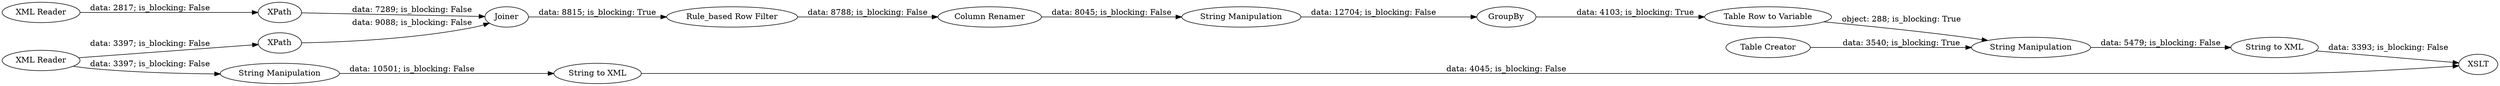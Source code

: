 digraph {
	"1724119576015795549_43" [label="Table Creator"]
	"1724119576015795549_2" [label="String to XML"]
	"1724119576015795549_13" [label=GroupBy]
	"1724119576015795549_3" [label=XSLT]
	"1724119576015795549_39" [label=Joiner]
	"1724119576015795549_40" [label="Rule_based Row Filter"]
	"1724119576015795549_37" [label=XPath]
	"1724119576015795549_15" [label="String Manipulation"]
	"1724119576015795549_17" [label="String Manipulation"]
	"1724119576015795549_14" [label="Table Row to Variable"]
	"1724119576015795549_26" [label="XML Reader"]
	"1724119576015795549_42" [label="Column Renamer"]
	"1724119576015795549_10" [label="String to XML"]
	"1724119576015795549_41" [label=XPath]
	"1724119576015795549_22" [label="String Manipulation"]
	"1724119576015795549_16" [label="XML Reader"]
	"1724119576015795549_16" -> "1724119576015795549_22" [label="data: 3397; is_blocking: False"]
	"1724119576015795549_15" -> "1724119576015795549_10" [label="data: 5479; is_blocking: False"]
	"1724119576015795549_37" -> "1724119576015795549_39" [label="data: 9088; is_blocking: False"]
	"1724119576015795549_26" -> "1724119576015795549_41" [label="data: 2817; is_blocking: False"]
	"1724119576015795549_13" -> "1724119576015795549_14" [label="data: 4103; is_blocking: True"]
	"1724119576015795549_10" -> "1724119576015795549_3" [label="data: 3393; is_blocking: False"]
	"1724119576015795549_16" -> "1724119576015795549_37" [label="data: 3397; is_blocking: False"]
	"1724119576015795549_14" -> "1724119576015795549_15" [label="object: 288; is_blocking: True"]
	"1724119576015795549_17" -> "1724119576015795549_13" [label="data: 12704; is_blocking: False"]
	"1724119576015795549_22" -> "1724119576015795549_2" [label="data: 10501; is_blocking: False"]
	"1724119576015795549_40" -> "1724119576015795549_42" [label="data: 8788; is_blocking: False"]
	"1724119576015795549_43" -> "1724119576015795549_15" [label="data: 3540; is_blocking: True"]
	"1724119576015795549_41" -> "1724119576015795549_39" [label="data: 7289; is_blocking: False"]
	"1724119576015795549_42" -> "1724119576015795549_17" [label="data: 8045; is_blocking: False"]
	"1724119576015795549_2" -> "1724119576015795549_3" [label="data: 4045; is_blocking: False"]
	"1724119576015795549_39" -> "1724119576015795549_40" [label="data: 8815; is_blocking: True"]
	rankdir=LR
}
